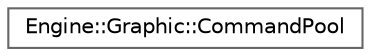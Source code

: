 digraph "Gráfico de jerarquía de clases"
{
 // LATEX_PDF_SIZE
  bgcolor="transparent";
  edge [fontname=Helvetica,fontsize=10,labelfontname=Helvetica,labelfontsize=10];
  node [fontname=Helvetica,fontsize=10,shape=box,height=0.2,width=0.4];
  rankdir="LR";
  Node0 [id="Node000000",label="Engine::Graphic::CommandPool",height=0.2,width=0.4,color="grey40", fillcolor="white", style="filled",URL="$class_engine_1_1_graphic_1_1_command_pool.html",tooltip=" "];
}
